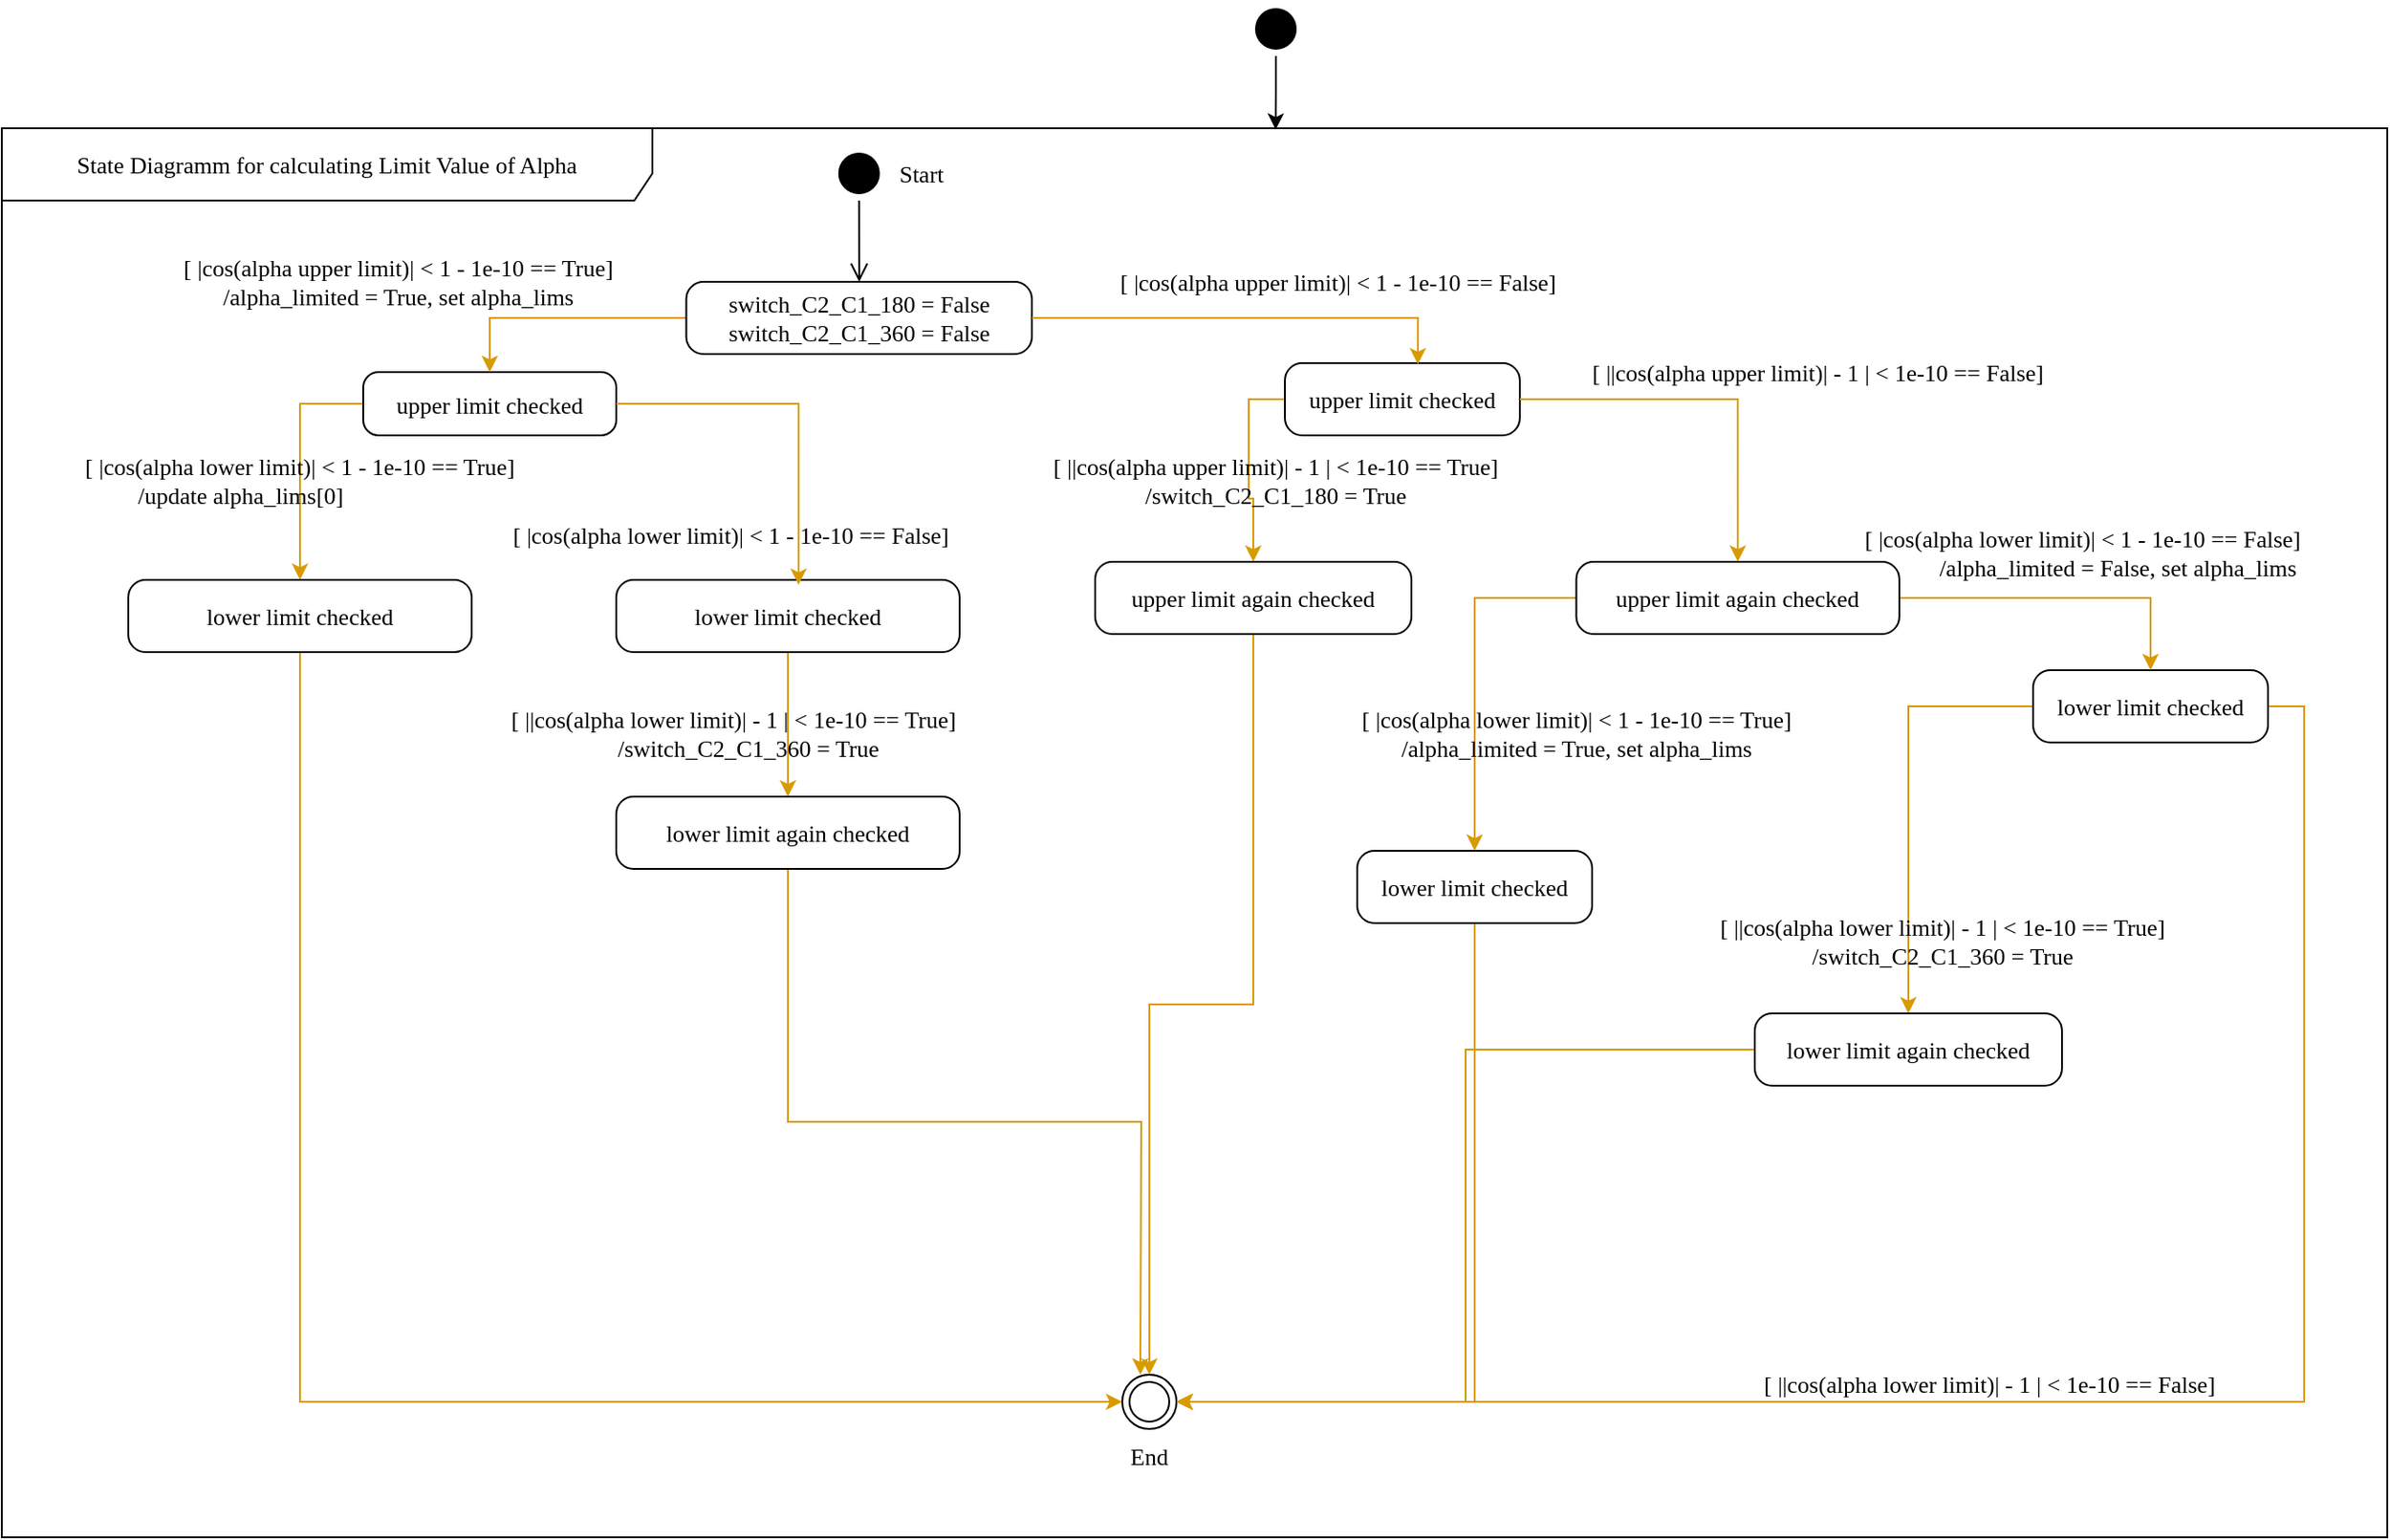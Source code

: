 <mxfile version="24.8.8">
  <diagram name="第 1 页" id="jrF5zFQDNn2nYCn13cS5">
    <mxGraphModel grid="1" page="1" gridSize="10" guides="1" tooltips="1" connect="1" arrows="1" fold="1" pageScale="1" pageWidth="827" pageHeight="1169" math="0" shadow="0">
      <root>
        <mxCell id="0" />
        <mxCell id="1" parent="0" />
        <mxCell id="TnAGgWMmuGsIOL8tjMPp-2" value="State Diagramm for calculating Limit Value of Alpha" style="shape=umlFrame;whiteSpace=wrap;html=1;rounded=1;shadow=0;comic=0;labelBackgroundColor=none;strokeWidth=1;fontFamily=Verdana;fontSize=13;align=center;width=360;height=40;movable=1;resizable=1;rotatable=1;deletable=1;editable=1;locked=0;connectable=1;" vertex="1" parent="1">
          <mxGeometry x="-710" y="120" width="1320" height="780" as="geometry" />
        </mxCell>
        <mxCell id="TnAGgWMmuGsIOL8tjMPp-3" value="" style="ellipse;html=1;shape=startState;rounded=1;shadow=0;comic=0;labelBackgroundColor=none;fontFamily=Verdana;fontSize=13;align=center;direction=south;fillColor=#000000;strokeColor=#000000;" vertex="1" parent="1">
          <mxGeometry x="-250.63" y="130" width="30" height="30" as="geometry" />
        </mxCell>
        <mxCell id="TnAGgWMmuGsIOL8tjMPp-54" style="edgeStyle=orthogonalEdgeStyle;rounded=0;orthogonalLoop=1;jettySize=auto;html=1;exitX=0;exitY=0.5;exitDx=0;exitDy=0;entryX=0.5;entryY=0;entryDx=0;entryDy=0;fillColor=#ffe6cc;strokeColor=#d79b00;fontFamily=Verdana;fontSize=13;" edge="1" parent="1" source="TnAGgWMmuGsIOL8tjMPp-7" target="TnAGgWMmuGsIOL8tjMPp-49">
          <mxGeometry relative="1" as="geometry" />
        </mxCell>
        <mxCell id="TnAGgWMmuGsIOL8tjMPp-7" value="upper limit checked" style="rounded=1;whiteSpace=wrap;html=1;arcSize=24;shadow=0;comic=0;labelBackgroundColor=none;fontFamily=Verdana;fontSize=13;align=center;" vertex="1" parent="1">
          <mxGeometry x="-510" y="255" width="140" height="35" as="geometry" />
        </mxCell>
        <mxCell id="TnAGgWMmuGsIOL8tjMPp-8" style="edgeStyle=orthogonalEdgeStyle;html=1;labelBackgroundColor=none;endArrow=open;endSize=8;fontFamily=Verdana;fontSize=13;align=left;" edge="1" parent="1" source="TnAGgWMmuGsIOL8tjMPp-3" target="TnAGgWMmuGsIOL8tjMPp-13">
          <mxGeometry relative="1" as="geometry">
            <mxPoint x="-280" y="205" as="targetPoint" />
          </mxGeometry>
        </mxCell>
        <mxCell id="TnAGgWMmuGsIOL8tjMPp-9" value="&lt;font&gt;[ |cos(alpha upper limit)| &amp;lt; 1 - 1e-10 == True]&lt;/font&gt;&lt;div&gt;&lt;font&gt;/alpha_limited = True, set alpha_lims&lt;/font&gt;&lt;/div&gt;" style="text;html=1;align=center;verticalAlign=middle;whiteSpace=wrap;rounded=0;fontFamily=Verdana;fontSize=13;" vertex="1" parent="1">
          <mxGeometry x="-650" y="190" width="318.75" height="30" as="geometry" />
        </mxCell>
        <mxCell id="TnAGgWMmuGsIOL8tjMPp-12" style="edgeStyle=orthogonalEdgeStyle;rounded=0;orthogonalLoop=1;jettySize=auto;html=1;exitX=0;exitY=0.5;exitDx=0;exitDy=0;fontFamily=Verdana;fillColor=#ffe6cc;strokeColor=#d79b00;fontSize=13;" edge="1" parent="1" source="TnAGgWMmuGsIOL8tjMPp-13" target="TnAGgWMmuGsIOL8tjMPp-7">
          <mxGeometry relative="1" as="geometry" />
        </mxCell>
        <mxCell id="TnAGgWMmuGsIOL8tjMPp-13" value="&lt;div&gt;switch_C2_C1_180 = False&lt;/div&gt;&lt;div&gt;switch_C2_C1_360 = False&lt;/div&gt;" style="rounded=1;whiteSpace=wrap;html=1;arcSize=24;shadow=0;comic=0;labelBackgroundColor=none;fontFamily=Verdana;fontSize=13;align=center;" vertex="1" parent="1">
          <mxGeometry x="-331.25" y="205" width="191.25" height="40" as="geometry" />
        </mxCell>
        <mxCell id="TnAGgWMmuGsIOL8tjMPp-14" value="Start" style="text;html=1;align=center;verticalAlign=middle;whiteSpace=wrap;rounded=0;fontFamily=Verdana;fontSize=13;" vertex="1" parent="1">
          <mxGeometry x="-230.62" y="130" width="60" height="30" as="geometry" />
        </mxCell>
        <mxCell id="TnAGgWMmuGsIOL8tjMPp-25" value="" style="ellipse;html=1;shape=startState;rounded=1;shadow=0;comic=0;labelBackgroundColor=none;fontFamily=Verdana;fontSize=13;align=center;direction=south;fillColor=#000000;strokeColor=#000000;" vertex="1" parent="1">
          <mxGeometry x="-20" y="50" width="30" height="30" as="geometry" />
        </mxCell>
        <mxCell id="TnAGgWMmuGsIOL8tjMPp-35" value="" style="ellipse;html=1;shape=endState;rounded=1;shadow=0;comic=0;labelBackgroundColor=none;fontFamily=Verdana;fontSize=13;align=center;" vertex="1" parent="1">
          <mxGeometry x="-90" y="810" width="30" height="30" as="geometry" />
        </mxCell>
        <mxCell id="TnAGgWMmuGsIOL8tjMPp-38" value="End" style="text;html=1;align=center;verticalAlign=middle;whiteSpace=wrap;rounded=0;fontFamily=Verdana;fontSize=13;" vertex="1" parent="1">
          <mxGeometry x="-105" y="840" width="60" height="30" as="geometry" />
        </mxCell>
        <mxCell id="TnAGgWMmuGsIOL8tjMPp-66" style="edgeStyle=orthogonalEdgeStyle;rounded=0;orthogonalLoop=1;jettySize=auto;html=1;exitX=0.5;exitY=1;exitDx=0;exitDy=0;entryX=0;entryY=0.5;entryDx=0;entryDy=0;fillColor=#ffe6cc;strokeColor=#d79b00;fontFamily=Verdana;fontSize=13;" edge="1" parent="1" source="TnAGgWMmuGsIOL8tjMPp-49" target="TnAGgWMmuGsIOL8tjMPp-35">
          <mxGeometry relative="1" as="geometry" />
        </mxCell>
        <mxCell id="TnAGgWMmuGsIOL8tjMPp-49" value="lower limit checked" style="rounded=1;whiteSpace=wrap;html=1;arcSize=24;shadow=0;comic=0;labelBackgroundColor=none;fontFamily=Verdana;fontSize=13;align=center;" vertex="1" parent="1">
          <mxGeometry x="-640" y="370" width="190" height="40" as="geometry" />
        </mxCell>
        <mxCell id="TnAGgWMmuGsIOL8tjMPp-51" value="&lt;font&gt;[ |cos(alpha lower limit)| &amp;lt; 1 - 1e-10&amp;nbsp;== True]&lt;/font&gt;&lt;div style=&quot;text-align: left;&quot;&gt;&lt;font&gt;&amp;nbsp; &amp;nbsp; &amp;nbsp; &amp;nbsp; &amp;nbsp;/update&amp;nbsp;&lt;/font&gt;&lt;span style=&quot;background-color: initial;&quot;&gt;alpha_lims[0]&lt;/span&gt;&lt;/div&gt;" style="text;html=1;align=center;verticalAlign=middle;whiteSpace=wrap;rounded=0;fontFamily=Verdana;fontSize=13;" vertex="1" parent="1">
          <mxGeometry x="-710" y="300" width="330" height="30" as="geometry" />
        </mxCell>
        <mxCell id="TnAGgWMmuGsIOL8tjMPp-55" value="&lt;font&gt;[ |cos(alpha lower limit)| &amp;lt; 1 - 1e-10&amp;nbsp;== False]&lt;/font&gt;" style="text;html=1;align=center;verticalAlign=middle;whiteSpace=wrap;rounded=0;fontFamily=Verdana;fontSize=13;" vertex="1" parent="1">
          <mxGeometry x="-468.12" y="330" width="322.5" height="30" as="geometry" />
        </mxCell>
        <mxCell id="TnAGgWMmuGsIOL8tjMPp-61" style="edgeStyle=orthogonalEdgeStyle;rounded=0;orthogonalLoop=1;jettySize=auto;html=1;exitX=0.5;exitY=1;exitDx=0;exitDy=0;entryX=0.5;entryY=0;entryDx=0;entryDy=0;fillColor=#ffe6cc;strokeColor=#d79b00;fontFamily=Verdana;fontSize=13;" edge="1" parent="1" source="TnAGgWMmuGsIOL8tjMPp-56" target="TnAGgWMmuGsIOL8tjMPp-59">
          <mxGeometry relative="1" as="geometry" />
        </mxCell>
        <mxCell id="TnAGgWMmuGsIOL8tjMPp-56" value="lower limit checked" style="rounded=1;whiteSpace=wrap;html=1;arcSize=24;shadow=0;comic=0;labelBackgroundColor=none;fontFamily=Verdana;fontSize=13;align=center;" vertex="1" parent="1">
          <mxGeometry x="-370" y="370" width="190" height="40" as="geometry" />
        </mxCell>
        <mxCell id="TnAGgWMmuGsIOL8tjMPp-57" style="edgeStyle=orthogonalEdgeStyle;rounded=0;orthogonalLoop=1;jettySize=auto;html=1;exitX=1;exitY=0.5;exitDx=0;exitDy=0;entryX=0.531;entryY=0.07;entryDx=0;entryDy=0;entryPerimeter=0;fillColor=#ffe6cc;strokeColor=#d79b00;fontFamily=Verdana;fontSize=13;" edge="1" parent="1" source="TnAGgWMmuGsIOL8tjMPp-7" target="TnAGgWMmuGsIOL8tjMPp-56">
          <mxGeometry relative="1" as="geometry" />
        </mxCell>
        <mxCell id="TnAGgWMmuGsIOL8tjMPp-97" style="edgeStyle=orthogonalEdgeStyle;rounded=0;orthogonalLoop=1;jettySize=auto;html=1;exitX=0.5;exitY=1;exitDx=0;exitDy=0;fillColor=#ffe6cc;strokeColor=#d79b00;fontFamily=Verdana;fontSize=13;" edge="1" parent="1" source="TnAGgWMmuGsIOL8tjMPp-59">
          <mxGeometry relative="1" as="geometry">
            <mxPoint x="-80" y="810" as="targetPoint" />
          </mxGeometry>
        </mxCell>
        <mxCell id="TnAGgWMmuGsIOL8tjMPp-59" value="lower limit again checked" style="rounded=1;whiteSpace=wrap;html=1;arcSize=24;shadow=0;comic=0;labelBackgroundColor=none;fontFamily=Verdana;fontSize=13;align=center;" vertex="1" parent="1">
          <mxGeometry x="-370" y="490" width="190" height="40" as="geometry" />
        </mxCell>
        <mxCell id="TnAGgWMmuGsIOL8tjMPp-62" value="&lt;font&gt;[ ||cos(alpha lower limit)| - 1 | &amp;lt; 1e-10&amp;nbsp;== True]&lt;/font&gt;&lt;div&gt;&lt;font&gt;&amp;nbsp; &amp;nbsp; &amp;nbsp;/&lt;/font&gt;&lt;span style=&quot;background-color: initial;&quot;&gt;switch_C2_C1_360 = True&lt;/span&gt;&lt;/div&gt;" style="text;html=1;align=center;verticalAlign=middle;whiteSpace=wrap;rounded=0;fontFamily=Verdana;fontSize=13;" vertex="1" parent="1">
          <mxGeometry x="-480" y="440" width="350" height="30" as="geometry" />
        </mxCell>
        <mxCell id="TnAGgWMmuGsIOL8tjMPp-98" style="edgeStyle=orthogonalEdgeStyle;rounded=0;orthogonalLoop=1;jettySize=auto;html=1;exitX=0;exitY=0.5;exitDx=0;exitDy=0;entryX=0.5;entryY=0;entryDx=0;entryDy=0;fillColor=#ffe6cc;strokeColor=#d79b00;fontFamily=Verdana;fontSize=13;" edge="1" parent="1" source="TnAGgWMmuGsIOL8tjMPp-65" target="TnAGgWMmuGsIOL8tjMPp-70">
          <mxGeometry relative="1" as="geometry" />
        </mxCell>
        <mxCell id="TnAGgWMmuGsIOL8tjMPp-65" value="upper limit checked" style="rounded=1;whiteSpace=wrap;html=1;arcSize=24;shadow=0;comic=0;labelBackgroundColor=none;fontFamily=Verdana;fontSize=13;align=center;" vertex="1" parent="1">
          <mxGeometry y="250" width="130" height="40" as="geometry" />
        </mxCell>
        <mxCell id="TnAGgWMmuGsIOL8tjMPp-68" style="edgeStyle=orthogonalEdgeStyle;rounded=0;orthogonalLoop=1;jettySize=auto;html=1;exitX=1;exitY=0.5;exitDx=0;exitDy=0;entryX=0.566;entryY=0.017;entryDx=0;entryDy=0;entryPerimeter=0;fillColor=#ffe6cc;strokeColor=#d79b00;fontFamily=Verdana;fontSize=13;" edge="1" parent="1" source="TnAGgWMmuGsIOL8tjMPp-13" target="TnAGgWMmuGsIOL8tjMPp-65">
          <mxGeometry relative="1" as="geometry" />
        </mxCell>
        <mxCell id="TnAGgWMmuGsIOL8tjMPp-69" value="&lt;font&gt;[ |cos(alpha upper limit)| &amp;lt; 1 - 1e-10 == False]&lt;/font&gt;" style="text;html=1;align=center;verticalAlign=middle;whiteSpace=wrap;rounded=0;fontFamily=Verdana;fontSize=13;" vertex="1" parent="1">
          <mxGeometry x="-130" y="190" width="318.75" height="30" as="geometry" />
        </mxCell>
        <mxCell id="TnAGgWMmuGsIOL8tjMPp-96" style="edgeStyle=orthogonalEdgeStyle;rounded=0;orthogonalLoop=1;jettySize=auto;html=1;exitX=0.5;exitY=1;exitDx=0;exitDy=0;entryX=0.5;entryY=0;entryDx=0;entryDy=0;fillColor=#ffe6cc;strokeColor=#d79b00;fontFamily=Verdana;fontSize=13;" edge="1" parent="1" source="TnAGgWMmuGsIOL8tjMPp-70" target="TnAGgWMmuGsIOL8tjMPp-35">
          <mxGeometry relative="1" as="geometry" />
        </mxCell>
        <mxCell id="TnAGgWMmuGsIOL8tjMPp-70" value="upper limit again checked" style="rounded=1;whiteSpace=wrap;html=1;arcSize=24;shadow=0;comic=0;labelBackgroundColor=none;fontFamily=Verdana;fontSize=13;align=center;" vertex="1" parent="1">
          <mxGeometry x="-105" y="360" width="175" height="40" as="geometry" />
        </mxCell>
        <mxCell id="TnAGgWMmuGsIOL8tjMPp-90" style="edgeStyle=orthogonalEdgeStyle;rounded=0;orthogonalLoop=1;jettySize=auto;html=1;exitX=0;exitY=0.5;exitDx=0;exitDy=0;fillColor=#ffe6cc;strokeColor=#d79b00;entryX=0.5;entryY=0;entryDx=0;entryDy=0;fontFamily=Verdana;fontSize=13;" edge="1" parent="1" source="TnAGgWMmuGsIOL8tjMPp-73" target="TnAGgWMmuGsIOL8tjMPp-84">
          <mxGeometry relative="1" as="geometry">
            <mxPoint x="420" y="580" as="targetPoint" />
          </mxGeometry>
        </mxCell>
        <mxCell id="TnAGgWMmuGsIOL8tjMPp-92" style="edgeStyle=orthogonalEdgeStyle;rounded=0;orthogonalLoop=1;jettySize=auto;html=1;exitX=1;exitY=0.5;exitDx=0;exitDy=0;entryX=1;entryY=0.5;entryDx=0;entryDy=0;fillColor=#ffe6cc;strokeColor=#d79b00;fontFamily=Verdana;fontSize=13;" edge="1" parent="1" source="TnAGgWMmuGsIOL8tjMPp-73" target="TnAGgWMmuGsIOL8tjMPp-35">
          <mxGeometry relative="1" as="geometry">
            <mxPoint x="820" y="600" as="targetPoint" />
          </mxGeometry>
        </mxCell>
        <mxCell id="TnAGgWMmuGsIOL8tjMPp-73" value="lower limit checked" style="rounded=1;whiteSpace=wrap;html=1;arcSize=24;shadow=0;comic=0;labelBackgroundColor=none;fontFamily=Verdana;fontSize=13;align=center;" vertex="1" parent="1">
          <mxGeometry x="414" y="420" width="130" height="40" as="geometry" />
        </mxCell>
        <mxCell id="TnAGgWMmuGsIOL8tjMPp-81" style="edgeStyle=orthogonalEdgeStyle;rounded=0;orthogonalLoop=1;jettySize=auto;html=1;exitX=1;exitY=0.5;exitDx=0;exitDy=0;fillColor=#ffe6cc;strokeColor=#d79b00;fontFamily=Verdana;fontSize=13;" edge="1" parent="1" source="TnAGgWMmuGsIOL8tjMPp-74" target="TnAGgWMmuGsIOL8tjMPp-73">
          <mxGeometry relative="1" as="geometry" />
        </mxCell>
        <mxCell id="TnAGgWMmuGsIOL8tjMPp-82" style="edgeStyle=orthogonalEdgeStyle;rounded=0;orthogonalLoop=1;jettySize=auto;html=1;exitX=0;exitY=0.5;exitDx=0;exitDy=0;entryX=0.5;entryY=0;entryDx=0;entryDy=0;fillColor=#ffe6cc;strokeColor=#d79b00;fontFamily=Verdana;fontSize=13;" edge="1" parent="1" source="TnAGgWMmuGsIOL8tjMPp-74" target="TnAGgWMmuGsIOL8tjMPp-80">
          <mxGeometry relative="1" as="geometry" />
        </mxCell>
        <mxCell id="TnAGgWMmuGsIOL8tjMPp-74" value="upper limit again checked" style="rounded=1;whiteSpace=wrap;html=1;arcSize=24;shadow=0;comic=0;labelBackgroundColor=none;fontFamily=Verdana;fontSize=13;align=center;" vertex="1" parent="1">
          <mxGeometry x="161.25" y="360" width="178.75" height="40" as="geometry" />
        </mxCell>
        <mxCell id="TnAGgWMmuGsIOL8tjMPp-75" style="edgeStyle=orthogonalEdgeStyle;rounded=0;orthogonalLoop=1;jettySize=auto;html=1;exitX=1;exitY=0.5;exitDx=0;exitDy=0;entryX=0.5;entryY=0;entryDx=0;entryDy=0;fillColor=#ffe6cc;strokeColor=#d79b00;fontFamily=Verdana;fontSize=13;" edge="1" parent="1" source="TnAGgWMmuGsIOL8tjMPp-65" target="TnAGgWMmuGsIOL8tjMPp-74">
          <mxGeometry relative="1" as="geometry" />
        </mxCell>
        <mxCell id="TnAGgWMmuGsIOL8tjMPp-76" value="&lt;font&gt;[ ||cos(alpha upper limit)| - 1 | &amp;lt; 1e-10&amp;nbsp;== False]&lt;/font&gt;" style="text;html=1;align=center;verticalAlign=middle;whiteSpace=wrap;rounded=0;fontFamily=Verdana;fontSize=13;" vertex="1" parent="1">
          <mxGeometry x="120" y="240" width="350" height="30" as="geometry" />
        </mxCell>
        <mxCell id="TnAGgWMmuGsIOL8tjMPp-78" value="&lt;font&gt;[ |cos(alpha lower limit)| &amp;lt; 1 - 1e-10&amp;nbsp;== False]&lt;/font&gt;&lt;div&gt;&lt;font&gt;&amp;nbsp; &amp;nbsp; &amp;nbsp; &amp;nbsp; &amp;nbsp; &amp;nbsp; /alpha_limited = False, set alpha_lims&lt;/font&gt;&lt;/div&gt;" style="text;html=1;align=center;verticalAlign=middle;whiteSpace=wrap;rounded=0;fontFamily=Verdana;fontSize=13;" vertex="1" parent="1">
          <mxGeometry x="280" y="340" width="322.5" height="30" as="geometry" />
        </mxCell>
        <mxCell id="TnAGgWMmuGsIOL8tjMPp-79" value="&lt;font&gt;[ |cos(alpha lower limit)| &amp;lt; 1 - 1e-10&amp;nbsp;== True]&lt;/font&gt;&lt;div&gt;&lt;span&gt;/alpha_limited = True, set alpha_lims&lt;/span&gt;&lt;/div&gt;" style="text;html=1;align=center;verticalAlign=middle;whiteSpace=wrap;rounded=0;fontFamily=Verdana;fontSize=13;" vertex="1" parent="1">
          <mxGeometry y="440" width="322.5" height="30" as="geometry" />
        </mxCell>
        <mxCell id="TnAGgWMmuGsIOL8tjMPp-94" style="edgeStyle=orthogonalEdgeStyle;rounded=0;orthogonalLoop=1;jettySize=auto;html=1;exitX=0.5;exitY=1;exitDx=0;exitDy=0;entryX=1;entryY=0.5;entryDx=0;entryDy=0;fillColor=#ffe6cc;strokeColor=#d79b00;fontFamily=Verdana;fontSize=13;" edge="1" parent="1" source="TnAGgWMmuGsIOL8tjMPp-80" target="TnAGgWMmuGsIOL8tjMPp-35">
          <mxGeometry relative="1" as="geometry" />
        </mxCell>
        <mxCell id="TnAGgWMmuGsIOL8tjMPp-80" value="lower limit checked" style="rounded=1;whiteSpace=wrap;html=1;arcSize=24;shadow=0;comic=0;labelBackgroundColor=none;fontFamily=Verdana;fontSize=13;align=center;" vertex="1" parent="1">
          <mxGeometry x="40" y="520" width="130" height="40" as="geometry" />
        </mxCell>
        <mxCell id="TnAGgWMmuGsIOL8tjMPp-83" value="&lt;font&gt;[ ||cos(alpha lower limit)| - 1 | &amp;lt; 1e-10&amp;nbsp;== True]&lt;/font&gt;&lt;div&gt;&lt;font&gt;&lt;span&gt;/switch_C2_C1_360 = True&lt;/span&gt;&lt;/font&gt;&lt;/div&gt;" style="text;html=1;align=center;verticalAlign=middle;whiteSpace=wrap;rounded=0;fontFamily=Verdana;fontSize=13;" vertex="1" parent="1">
          <mxGeometry x="188.75" y="555" width="350" height="30" as="geometry" />
        </mxCell>
        <mxCell id="TnAGgWMmuGsIOL8tjMPp-110" style="edgeStyle=orthogonalEdgeStyle;rounded=0;orthogonalLoop=1;jettySize=auto;html=1;exitX=0;exitY=0.5;exitDx=0;exitDy=0;entryX=1;entryY=0.5;entryDx=0;entryDy=0;fillColor=#ffe6cc;strokeColor=#d79b00;" edge="1" parent="1" source="TnAGgWMmuGsIOL8tjMPp-84" target="TnAGgWMmuGsIOL8tjMPp-35">
          <mxGeometry relative="1" as="geometry" />
        </mxCell>
        <mxCell id="TnAGgWMmuGsIOL8tjMPp-84" value="lower limit again checked" style="rounded=1;whiteSpace=wrap;html=1;arcSize=24;shadow=0;comic=0;labelBackgroundColor=none;fontFamily=Verdana;fontSize=13;align=center;" vertex="1" parent="1">
          <mxGeometry x="260" y="610" width="170" height="40" as="geometry" />
        </mxCell>
        <mxCell id="TnAGgWMmuGsIOL8tjMPp-91" value="&lt;font&gt;[ ||cos(alpha lower limit)| - 1 | &amp;lt; 1e-10&amp;nbsp;== False]&lt;/font&gt;" style="text;html=1;align=center;verticalAlign=middle;whiteSpace=wrap;rounded=0;fontFamily=Verdana;fontSize=13;" vertex="1" parent="1">
          <mxGeometry x="215" y="800" width="350" height="30" as="geometry" />
        </mxCell>
        <mxCell id="TnAGgWMmuGsIOL8tjMPp-72" value="&lt;font&gt;[ ||cos(alpha upper limit)| - 1 | &amp;lt; 1e-10&amp;nbsp;== True]&lt;/font&gt;&lt;div&gt;&lt;font&gt;/switch_C2_C1_180 = True&lt;/font&gt;&lt;/div&gt;" style="text;html=1;align=center;verticalAlign=middle;whiteSpace=wrap;rounded=0;fontFamily=Verdana;fontSize=13;" vertex="1" parent="1">
          <mxGeometry x="-180" y="300" width="350" height="30" as="geometry" />
        </mxCell>
        <mxCell id="TnAGgWMmuGsIOL8tjMPp-113" style="edgeStyle=orthogonalEdgeStyle;rounded=0;orthogonalLoop=1;jettySize=auto;html=1;exitX=1;exitY=0.5;exitDx=0;exitDy=0;entryX=0.534;entryY=0.001;entryDx=0;entryDy=0;entryPerimeter=0;" edge="1" parent="1" source="TnAGgWMmuGsIOL8tjMPp-25" target="TnAGgWMmuGsIOL8tjMPp-2">
          <mxGeometry relative="1" as="geometry" />
        </mxCell>
      </root>
    </mxGraphModel>
  </diagram>
</mxfile>
